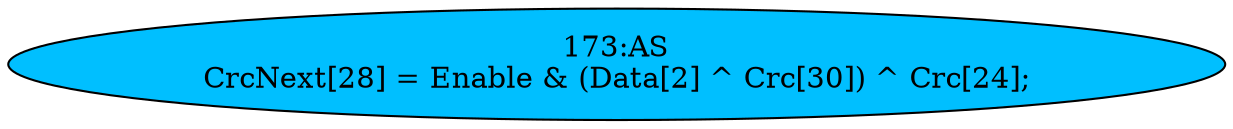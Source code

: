 strict digraph "" {
	node [label="\N"];
	"173:AS"	 [ast="<pyverilog.vparser.ast.Assign object at 0x7f415c26cad0>",
		def_var="['CrcNext']",
		fillcolor=deepskyblue,
		label="173:AS
CrcNext[28] = Enable & (Data[2] ^ Crc[30]) ^ Crc[24];",
		statements="[]",
		style=filled,
		typ=Assign,
		use_var="['Enable', 'Data', 'Crc', 'Crc']"];
}
